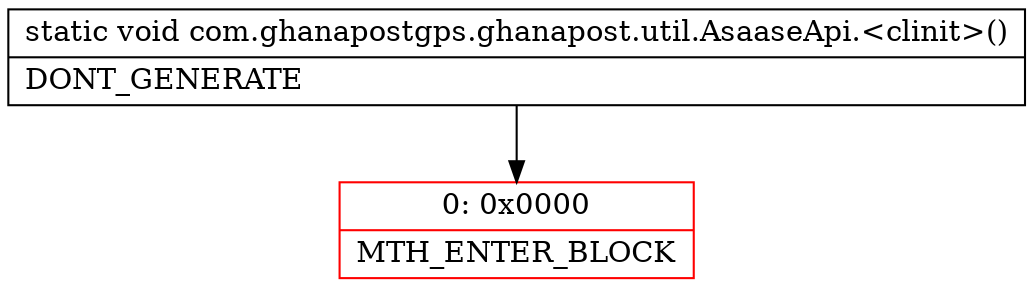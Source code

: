 digraph "CFG forcom.ghanapostgps.ghanapost.util.AsaaseApi.\<clinit\>()V" {
subgraph cluster_Region_1048414619 {
label = "R(0)";
node [shape=record,color=blue];
}
Node_0 [shape=record,color=red,label="{0\:\ 0x0000|MTH_ENTER_BLOCK\l}"];
MethodNode[shape=record,label="{static void com.ghanapostgps.ghanapost.util.AsaaseApi.\<clinit\>()  | DONT_GENERATE\l}"];
MethodNode -> Node_0;
}


